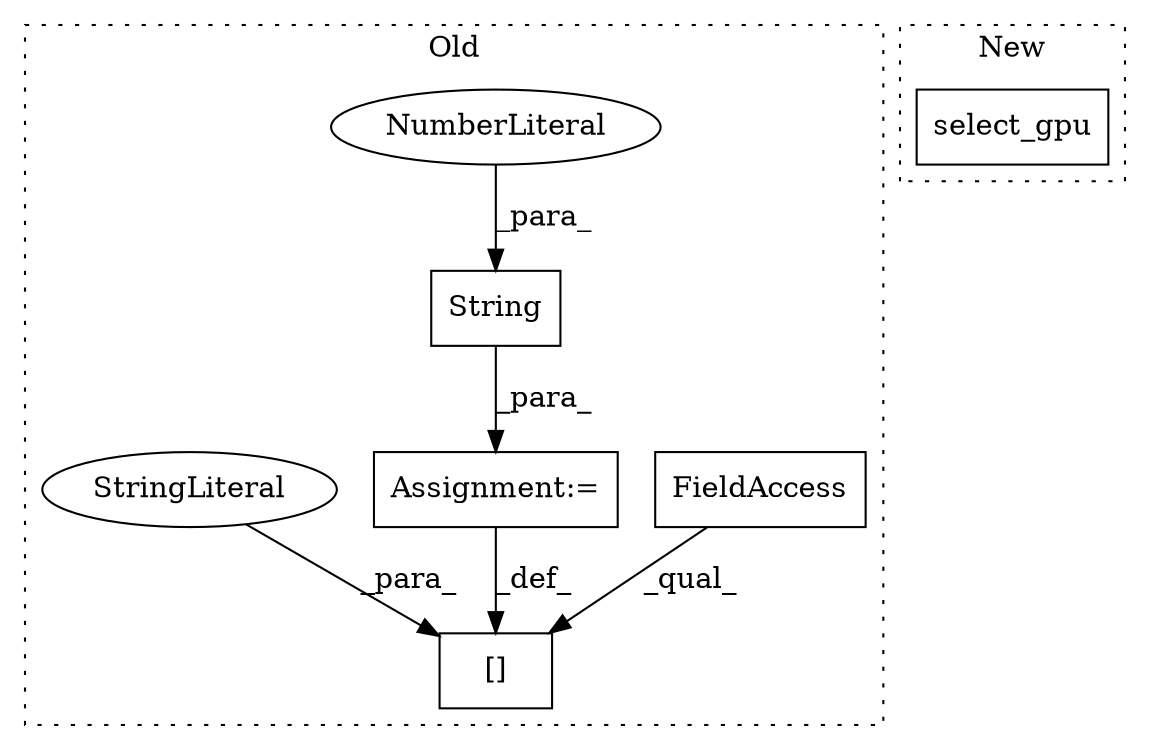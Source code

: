 digraph G {
subgraph cluster0 {
1 [label="[]" a="2" s="620,653" l="11,1" shape="box"];
3 [label="FieldAccess" a="22" s="620" l="10" shape="box"];
4 [label="String" a="32" s="655,663" l="7,1" shape="box"];
5 [label="NumberLiteral" a="34" s="662" l="1" shape="ellipse"];
6 [label="StringLiteral" a="45" s="631" l="22" shape="ellipse"];
7 [label="Assignment:=" a="7" s="654" l="1" shape="box"];
label = "Old";
style="dotted";
}
subgraph cluster1 {
2 [label="select_gpu" a="32" s="620" l="12" shape="box"];
label = "New";
style="dotted";
}
3 -> 1 [label="_qual_"];
4 -> 7 [label="_para_"];
5 -> 4 [label="_para_"];
6 -> 1 [label="_para_"];
7 -> 1 [label="_def_"];
}